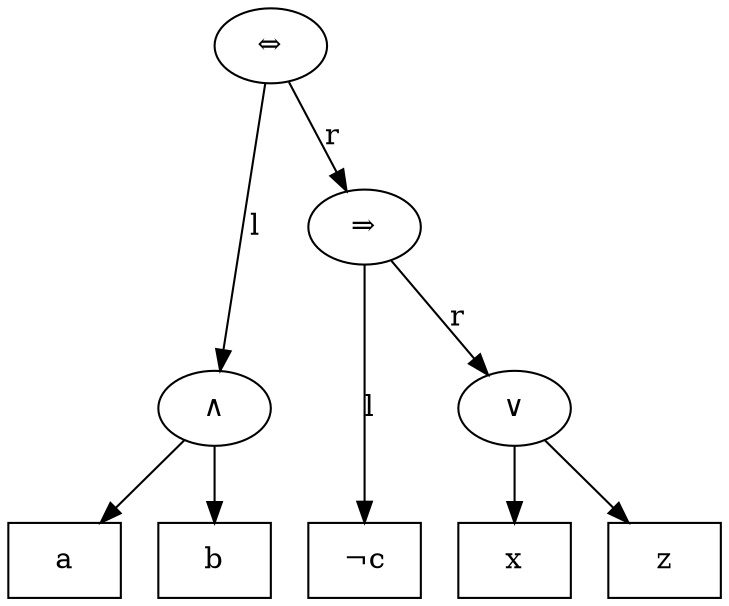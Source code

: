 digraph G {
{ rank = same;
  id0 [shape=box, label="a"];
  id1 [shape=box, label="b"];
  id2 [shape=box, label="¬c"];
  id3 [shape=box, label="x"];
  id4 [shape=box, label="z"];
}
  id5 [label="∧"];
  id5 -> id0;
  id5 -> id1;
  id6 [label="∨"];
  id6 -> id3;
  id6 -> id4;
  id7 [label="⇒"];
  id7 -> id2 [label="l"];
  id7 -> id6 [label="r"];
  id8 [label="⇔"];
  id8 -> id5 [label="l"];
  id8 -> id7 [label="r"];
}

